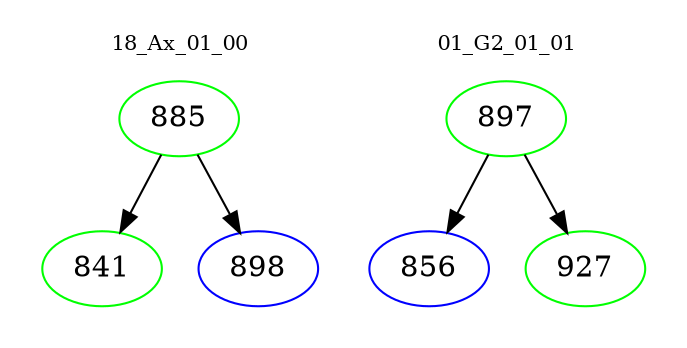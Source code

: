 digraph{
subgraph cluster_0 {
color = white
label = "18_Ax_01_00";
fontsize=10;
T0_885 [label="885", color="green"]
T0_885 -> T0_841 [color="black"]
T0_841 [label="841", color="green"]
T0_885 -> T0_898 [color="black"]
T0_898 [label="898", color="blue"]
}
subgraph cluster_1 {
color = white
label = "01_G2_01_01";
fontsize=10;
T1_897 [label="897", color="green"]
T1_897 -> T1_856 [color="black"]
T1_856 [label="856", color="blue"]
T1_897 -> T1_927 [color="black"]
T1_927 [label="927", color="green"]
}
}
